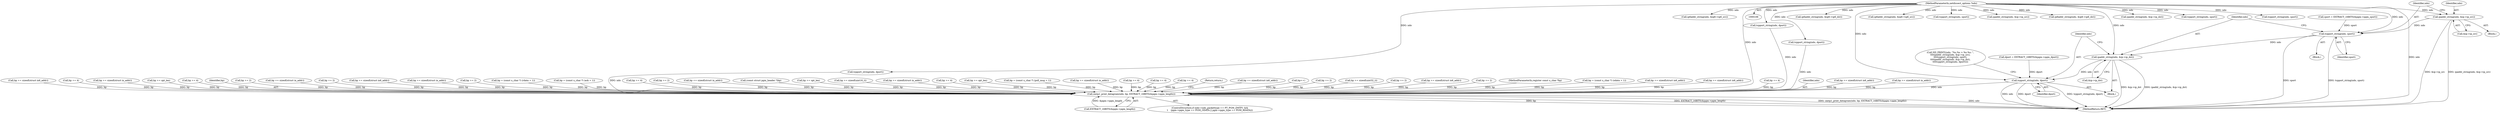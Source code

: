 digraph "0_tcpdump_da6f1a677bfa4476abaeaf9b1afe1c4390f51b41@pointer" {
"1000281" [label="(Call,ipaddr_string(ndo, &ip->ip_src))"];
"1000107" [label="(MethodParameterIn,netdissect_options *ndo)"];
"1000288" [label="(Call,tcpport_string(ndo, sport))"];
"1000292" [label="(Call,ipaddr_string(ndo, &ip->ip_dst))"];
"1000298" [label="(Call,tcpport_string(ndo, dport))"];
"1001998" [label="(Call,zmtp1_print_datagram(ndo, bp, EXTRACT_16BITS(&pgm->pgm_length)))"];
"1000289" [label="(Identifier,ndo)"];
"1001980" [label="(ControlStructure,if (ndo->ndo_packettype == PT_PGM_ZMTP1 &&\n\t    (pgm->pgm_type == PGM_ODATA || pgm->pgm_type == PGM_RDATA)))"];
"1000275" [label="(Call,ND_PRINT((ndo, \"%s.%s > %s.%s: \",\n\t\t\t\tipaddr_string(ndo, &ip->ip_src),\n\t\t\t\ttcpport_string(ndo, sport),\n\t\t\t\tipaddr_string(ndo, &ip->ip_dst),\n\t\t\t\ttcpport_string(ndo, dport))))"];
"1000661" [label="(Call,bp = (const u_char *) (odata + 1))"];
"1000764" [label="(Call,bp += sizeof(struct in6_addr))"];
"1000811" [label="(Call,bp += sizeof(struct in6_addr))"];
"1000433" [label="(Call,bp += sizeof(struct in6_addr))"];
"1000243" [label="(Call,ip6addr_string(ndo, &ip6->ip6_dst))"];
"1000169" [label="(Call,ip6addr_string(ndo, &ip6->ip6_src))"];
"1001530" [label="(Call,bp += 4)"];
"1000309" [label="(Call,tcpport_string(ndo, sport))"];
"1000748" [label="(Call,bp += sizeof(struct in_addr))"];
"1000283" [label="(Call,&ip->ip_src)"];
"1000189" [label="(Call,ipaddr_string(ndo, &ip->ip_src))"];
"1000298" [label="(Call,tcpport_string(ndo, dport))"];
"1001576" [label="(Call,bp += opt_len)"];
"1001219" [label="(Call,bp += 4)"];
"1000175" [label="(Call,ip6addr_string(ndo, &ip6->ip6_dst))"];
"1002000" [label="(Identifier,bp)"];
"1002001" [label="(Call,EXTRACT_16BITS(&pgm->pgm_length))"];
"1001153" [label="(Call,bp += 2)"];
"1000795" [label="(Call,bp += sizeof(struct in_addr))"];
"1001092" [label="(Call,bp += 2)"];
"1001930" [label="(Call,bp += sizeof(struct in6_addr))"];
"1001764" [label="(Call,bp += sizeof(struct in_addr))"];
"1001688" [label="(Call,bp += 2)"];
"1000195" [label="(Call,ipaddr_string(ndo, &ip->ip_dst))"];
"1000239" [label="(Call,tcpport_string(ndo, sport))"];
"1000698" [label="(Call,bp = (const u_char *) (rdata + 1))"];
"1000280" [label="(Block,)"];
"1000882" [label="(Call,bp = (const u_char *) (ack + 1))"];
"1001187" [label="(Call,bp += 4)"];
"1001650" [label="(Call,bp += 2)"];
"1000544" [label="(Call,bp += sizeof(struct in_addr))"];
"1000128" [label="(Call,(const struct pgm_header *)bp)"];
"1001962" [label="(Call,bp += opt_len)"];
"1000979" [label="(Call,bp += sizeof(uint16_t))"];
"1002020" [label="(MethodReturn,RET)"];
"1000209" [label="(Call,dport = EXTRACT_16BITS(&pgm->pgm_dport))"];
"1000417" [label="(Call,bp += sizeof(struct in_addr))"];
"1000299" [label="(Identifier,ndo)"];
"1001305" [label="(Call,bp += 4)"];
"1001666" [label="(Call,bp += opt_len)"];
"1001495" [label="(Call,bp += 4)"];
"1000202" [label="(Call,sport = EXTRACT_16BITS(&pgm->pgm_sport))"];
"1000294" [label="(Call,&ip->ip_dst)"];
"1001999" [label="(Identifier,ndo)"];
"1000560" [label="(Call,bp += sizeof(struct in6_addr))"];
"1000495" [label="(Call,bp = (const u_char *) (poll_msg + 1))"];
"1000282" [label="(Identifier,ndo)"];
"1001891" [label="(Call,bp += sizeof(struct in_addr))"];
"1000290" [label="(Identifier,sport)"];
"1001460" [label="(Call,bp += 4)"];
"1000287" [label="(Block,)"];
"1001261" [label="(Call,bp += 4)"];
"1001135" [label="(Call,bp += 4)"];
"1000292" [label="(Call,ipaddr_string(ndo, &ip->ip_dst))"];
"1002006" [label="(Return,return;)"];
"1001803" [label="(Call,bp += sizeof(struct in6_addr))"];
"1001998" [label="(Call,zmtp1_print_datagram(ndo, bp, EXTRACT_16BITS(&pgm->pgm_length)))"];
"1001025" [label="(Call,bp++)"];
"1001624" [label="(Call,bp += 2)"];
"1000603" [label="(Call,bp += sizeof(uint32_t))"];
"1001378" [label="(Call,bp += sizeof(struct in_addr))"];
"1000291" [label="(Block,)"];
"1000293" [label="(Identifier,ndo)"];
"1001558" [label="(Call,bp += 2)"];
"1000107" [label="(MethodParameterIn,netdissect_options *ndo)"];
"1000312" [label="(Call,tcpport_string(ndo, dport))"];
"1000300" [label="(Identifier,dport)"];
"1000260" [label="(Call,tcpport_string(ndo, sport))"];
"1001417" [label="(Call,bp += sizeof(struct in6_addr))"];
"1001598" [label="(Call,bp += 2)"];
"1000263" [label="(Call,tcpport_string(ndo, dport))"];
"1000108" [label="(MethodParameterIn,register const u_char *bp)"];
"1000232" [label="(Call,ip6addr_string(ndo, &ip6->ip6_src))"];
"1000281" [label="(Call,ipaddr_string(ndo, &ip->ip_src))"];
"1000249" [label="(Call,tcpport_string(ndo, dport))"];
"1000288" [label="(Call,tcpport_string(ndo, sport))"];
"1000281" -> "1000280"  [label="AST: "];
"1000281" -> "1000283"  [label="CFG: "];
"1000282" -> "1000281"  [label="AST: "];
"1000283" -> "1000281"  [label="AST: "];
"1000289" -> "1000281"  [label="CFG: "];
"1000281" -> "1002020"  [label="DDG: ipaddr_string(ndo, &ip->ip_src)"];
"1000281" -> "1002020"  [label="DDG: &ip->ip_src"];
"1000107" -> "1000281"  [label="DDG: ndo"];
"1000281" -> "1000288"  [label="DDG: ndo"];
"1000107" -> "1000106"  [label="AST: "];
"1000107" -> "1002020"  [label="DDG: ndo"];
"1000107" -> "1000169"  [label="DDG: ndo"];
"1000107" -> "1000175"  [label="DDG: ndo"];
"1000107" -> "1000189"  [label="DDG: ndo"];
"1000107" -> "1000195"  [label="DDG: ndo"];
"1000107" -> "1000232"  [label="DDG: ndo"];
"1000107" -> "1000239"  [label="DDG: ndo"];
"1000107" -> "1000243"  [label="DDG: ndo"];
"1000107" -> "1000249"  [label="DDG: ndo"];
"1000107" -> "1000260"  [label="DDG: ndo"];
"1000107" -> "1000263"  [label="DDG: ndo"];
"1000107" -> "1000288"  [label="DDG: ndo"];
"1000107" -> "1000292"  [label="DDG: ndo"];
"1000107" -> "1000298"  [label="DDG: ndo"];
"1000107" -> "1000309"  [label="DDG: ndo"];
"1000107" -> "1000312"  [label="DDG: ndo"];
"1000107" -> "1001998"  [label="DDG: ndo"];
"1000288" -> "1000287"  [label="AST: "];
"1000288" -> "1000290"  [label="CFG: "];
"1000289" -> "1000288"  [label="AST: "];
"1000290" -> "1000288"  [label="AST: "];
"1000293" -> "1000288"  [label="CFG: "];
"1000288" -> "1002020"  [label="DDG: sport"];
"1000288" -> "1002020"  [label="DDG: tcpport_string(ndo, sport)"];
"1000202" -> "1000288"  [label="DDG: sport"];
"1000288" -> "1000292"  [label="DDG: ndo"];
"1000292" -> "1000291"  [label="AST: "];
"1000292" -> "1000294"  [label="CFG: "];
"1000293" -> "1000292"  [label="AST: "];
"1000294" -> "1000292"  [label="AST: "];
"1000299" -> "1000292"  [label="CFG: "];
"1000292" -> "1002020"  [label="DDG: ipaddr_string(ndo, &ip->ip_dst)"];
"1000292" -> "1002020"  [label="DDG: &ip->ip_dst"];
"1000292" -> "1000298"  [label="DDG: ndo"];
"1000298" -> "1000291"  [label="AST: "];
"1000298" -> "1000300"  [label="CFG: "];
"1000299" -> "1000298"  [label="AST: "];
"1000300" -> "1000298"  [label="AST: "];
"1000275" -> "1000298"  [label="CFG: "];
"1000298" -> "1002020"  [label="DDG: tcpport_string(ndo, dport)"];
"1000298" -> "1002020"  [label="DDG: ndo"];
"1000298" -> "1002020"  [label="DDG: dport"];
"1000209" -> "1000298"  [label="DDG: dport"];
"1000298" -> "1001998"  [label="DDG: ndo"];
"1001998" -> "1001980"  [label="AST: "];
"1001998" -> "1002001"  [label="CFG: "];
"1001999" -> "1001998"  [label="AST: "];
"1002000" -> "1001998"  [label="AST: "];
"1002001" -> "1001998"  [label="AST: "];
"1002006" -> "1001998"  [label="CFG: "];
"1001998" -> "1002020"  [label="DDG: EXTRACT_16BITS(&pgm->pgm_length)"];
"1001998" -> "1002020"  [label="DDG: zmtp1_print_datagram(ndo, bp, EXTRACT_16BITS(&pgm->pgm_length))"];
"1001998" -> "1002020"  [label="DDG: ndo"];
"1001998" -> "1002020"  [label="DDG: bp"];
"1000312" -> "1001998"  [label="DDG: ndo"];
"1000263" -> "1001998"  [label="DDG: ndo"];
"1000249" -> "1001998"  [label="DDG: ndo"];
"1001417" -> "1001998"  [label="DDG: bp"];
"1000433" -> "1001998"  [label="DDG: bp"];
"1000698" -> "1001998"  [label="DDG: bp"];
"1001558" -> "1001998"  [label="DDG: bp"];
"1001576" -> "1001998"  [label="DDG: bp"];
"1001495" -> "1001998"  [label="DDG: bp"];
"1000544" -> "1001998"  [label="DDG: bp"];
"1001891" -> "1001998"  [label="DDG: bp"];
"1001624" -> "1001998"  [label="DDG: bp"];
"1000128" -> "1001998"  [label="DDG: bp"];
"1001803" -> "1001998"  [label="DDG: bp"];
"1001187" -> "1001998"  [label="DDG: bp"];
"1001025" -> "1001998"  [label="DDG: bp"];
"1000882" -> "1001998"  [label="DDG: bp"];
"1001530" -> "1001998"  [label="DDG: bp"];
"1001962" -> "1001998"  [label="DDG: bp"];
"1000495" -> "1001998"  [label="DDG: bp"];
"1000795" -> "1001998"  [label="DDG: bp"];
"1001598" -> "1001998"  [label="DDG: bp"];
"1001153" -> "1001998"  [label="DDG: bp"];
"1001650" -> "1001998"  [label="DDG: bp"];
"1001261" -> "1001998"  [label="DDG: bp"];
"1000661" -> "1001998"  [label="DDG: bp"];
"1001460" -> "1001998"  [label="DDG: bp"];
"1001219" -> "1001998"  [label="DDG: bp"];
"1001666" -> "1001998"  [label="DDG: bp"];
"1000603" -> "1001998"  [label="DDG: bp"];
"1000417" -> "1001998"  [label="DDG: bp"];
"1000748" -> "1001998"  [label="DDG: bp"];
"1001135" -> "1001998"  [label="DDG: bp"];
"1000979" -> "1001998"  [label="DDG: bp"];
"1001688" -> "1001998"  [label="DDG: bp"];
"1000764" -> "1001998"  [label="DDG: bp"];
"1001092" -> "1001998"  [label="DDG: bp"];
"1001764" -> "1001998"  [label="DDG: bp"];
"1001930" -> "1001998"  [label="DDG: bp"];
"1001305" -> "1001998"  [label="DDG: bp"];
"1000811" -> "1001998"  [label="DDG: bp"];
"1001378" -> "1001998"  [label="DDG: bp"];
"1000560" -> "1001998"  [label="DDG: bp"];
"1000108" -> "1001998"  [label="DDG: bp"];
"1002001" -> "1001998"  [label="DDG: &pgm->pgm_length"];
}
